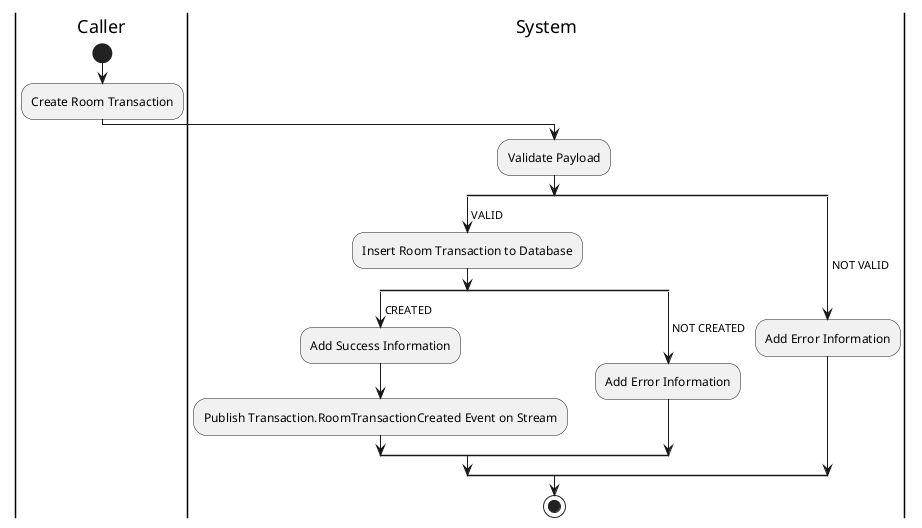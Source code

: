 @startuml CreateRoomTransaction

skinparam ConditionEndStyle hline
skinparam conditionStyle diamond
skinparam Monochrome true
skinparam Shadowing false

|Caller|
start
:Create Room Transaction;

|System|
:Validate Payload;
split
    -> VALID;
    :Insert Room Transaction to Database;
    split
        -> CREATED;
        :Add Success Information;
        :Publish Transaction.RoomTransactionCreated Event on Stream;
    split again
        -> NOT CREATED;
        :Add Error Information;
    end split
split again
    -> NOT VALID;
    :Add Error Information;
end split
stop

@enduml